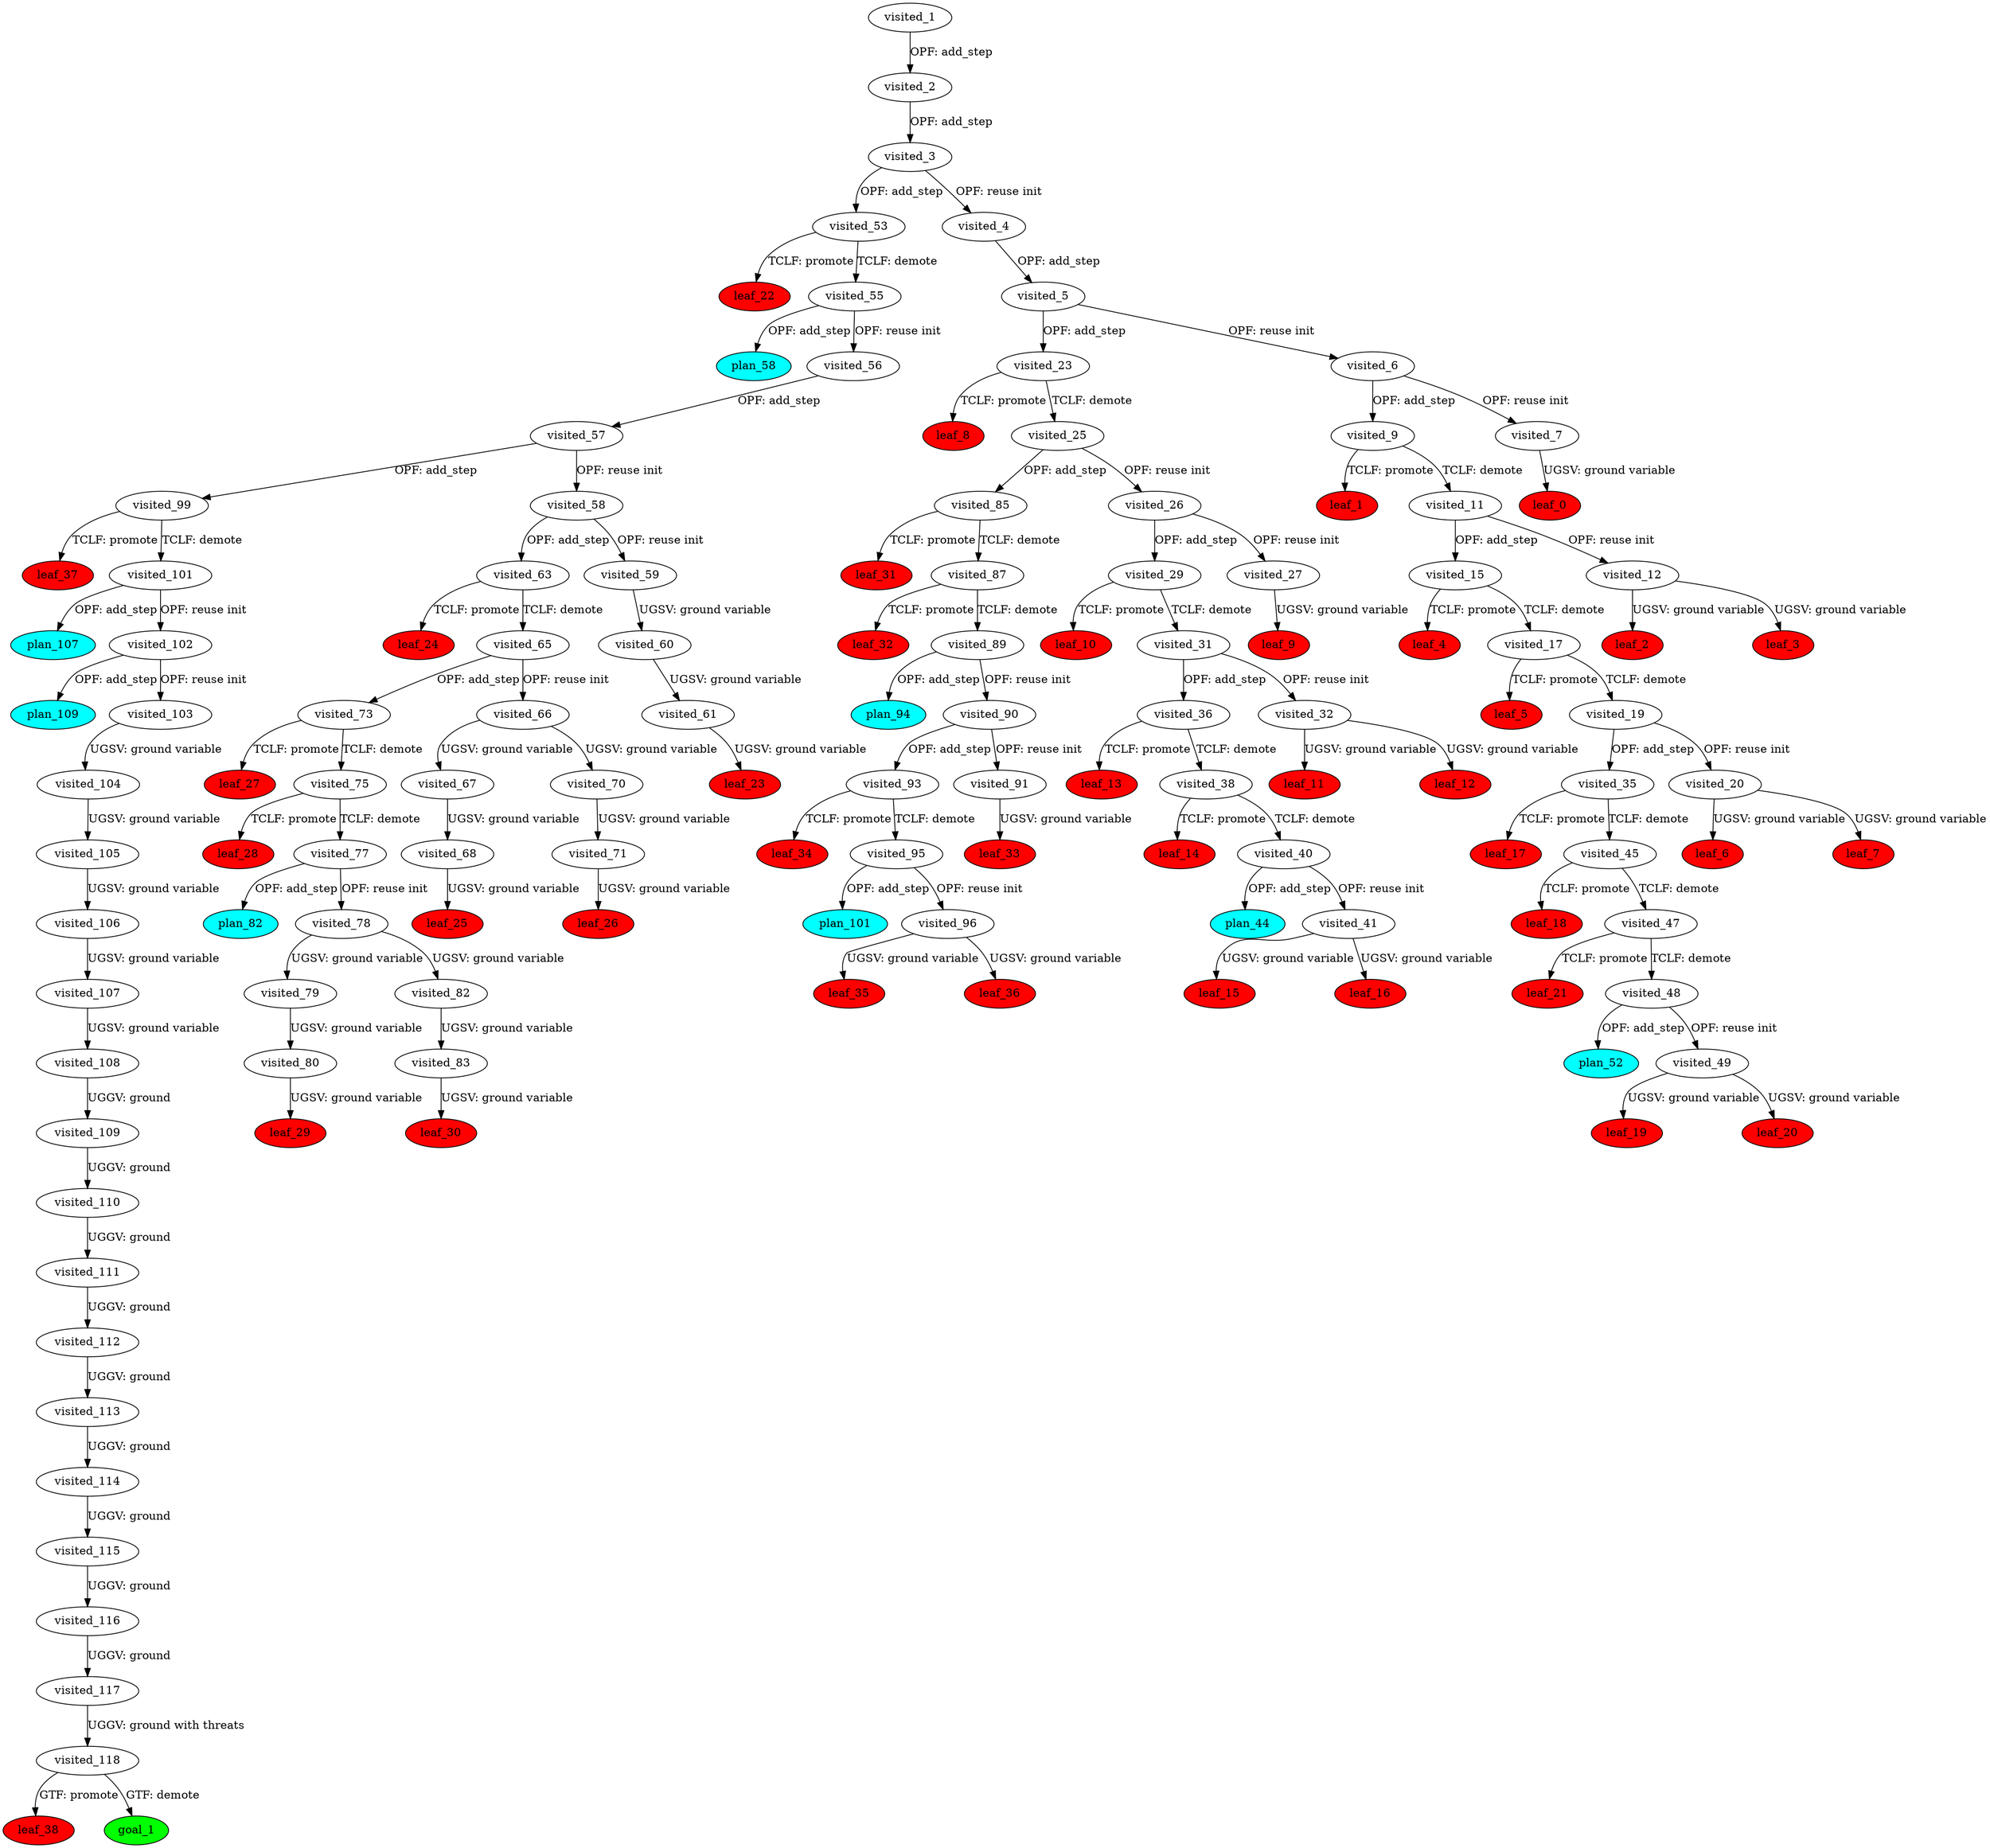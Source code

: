 digraph {
	"7dc4f12b-f2c5-a2da-4094-4f952f51aca6" [label=plan_0 fillcolor=cyan style=filled]
	"7dc4f12b-f2c5-a2da-4094-4f952f51aca6" [label=visited_1 fillcolor=white style=filled]
	"a13ecf15-72cf-bb0e-5db2-f6cee5190530" [label=plan_1 fillcolor=cyan style=filled]
	"7dc4f12b-f2c5-a2da-4094-4f952f51aca6" -> "a13ecf15-72cf-bb0e-5db2-f6cee5190530" [label="OPF: add_step"]
	"a13ecf15-72cf-bb0e-5db2-f6cee5190530" [label=visited_2 fillcolor=white style=filled]
	"8373edf3-dec9-1438-884f-f1a7af481fc0" [label=plan_2 fillcolor=cyan style=filled]
	"a13ecf15-72cf-bb0e-5db2-f6cee5190530" -> "8373edf3-dec9-1438-884f-f1a7af481fc0" [label="OPF: add_step"]
	"8373edf3-dec9-1438-884f-f1a7af481fc0" [label=visited_3 fillcolor=white style=filled]
	"1e7d8f7b-8d59-c34d-44bd-604fb5502e2b" [label=plan_3 fillcolor=cyan style=filled]
	"8373edf3-dec9-1438-884f-f1a7af481fc0" -> "1e7d8f7b-8d59-c34d-44bd-604fb5502e2b" [label="OPF: add_step"]
	"f2491816-154f-9eb4-5316-7cb55e7e00e5" [label=plan_4 fillcolor=cyan style=filled]
	"8373edf3-dec9-1438-884f-f1a7af481fc0" -> "f2491816-154f-9eb4-5316-7cb55e7e00e5" [label="OPF: reuse init"]
	"f2491816-154f-9eb4-5316-7cb55e7e00e5" [label=visited_4 fillcolor=white style=filled]
	"4398018f-8c9d-4a84-e24c-ee91b4992393" [label=plan_5 fillcolor=cyan style=filled]
	"f2491816-154f-9eb4-5316-7cb55e7e00e5" -> "4398018f-8c9d-4a84-e24c-ee91b4992393" [label="OPF: add_step"]
	"4398018f-8c9d-4a84-e24c-ee91b4992393" [label=visited_5 fillcolor=white style=filled]
	"34c6d620-8d06-53e2-9ab6-2311a261d918" [label=plan_6 fillcolor=cyan style=filled]
	"4398018f-8c9d-4a84-e24c-ee91b4992393" -> "34c6d620-8d06-53e2-9ab6-2311a261d918" [label="OPF: add_step"]
	"4f66a914-0563-5b30-4834-0d51a5c6c5ae" [label=plan_7 fillcolor=cyan style=filled]
	"4398018f-8c9d-4a84-e24c-ee91b4992393" -> "4f66a914-0563-5b30-4834-0d51a5c6c5ae" [label="OPF: reuse init"]
	"4f66a914-0563-5b30-4834-0d51a5c6c5ae" [label=visited_6 fillcolor=white style=filled]
	"d147a0bf-2d7f-fe23-e29f-f19c29b50942" [label=plan_8 fillcolor=cyan style=filled]
	"4f66a914-0563-5b30-4834-0d51a5c6c5ae" -> "d147a0bf-2d7f-fe23-e29f-f19c29b50942" [label="OPF: add_step"]
	"44852295-1566-8483-c526-6dc83f936724" [label=plan_9 fillcolor=cyan style=filled]
	"4f66a914-0563-5b30-4834-0d51a5c6c5ae" -> "44852295-1566-8483-c526-6dc83f936724" [label="OPF: reuse init"]
	"44852295-1566-8483-c526-6dc83f936724" [label=visited_7 fillcolor=white style=filled]
	"0267c983-f763-6b4d-cada-c12203748864" [label=plan_10 fillcolor=cyan style=filled]
	"44852295-1566-8483-c526-6dc83f936724" -> "0267c983-f763-6b4d-cada-c12203748864" [label="UGSV: ground variable"]
	"0267c983-f763-6b4d-cada-c12203748864" [label=visited_8 fillcolor=white style=filled]
	"0267c983-f763-6b4d-cada-c12203748864" [label=leaf_0 fillcolor=red style=filled]
	"d147a0bf-2d7f-fe23-e29f-f19c29b50942" [label=visited_9 fillcolor=white style=filled]
	"23a49571-33cb-59ef-15c0-4765b51bd20f" [label=plan_11 fillcolor=cyan style=filled]
	"d147a0bf-2d7f-fe23-e29f-f19c29b50942" -> "23a49571-33cb-59ef-15c0-4765b51bd20f" [label="TCLF: promote"]
	"e473b0b0-9017-04a8-c279-d9137afd2923" [label=plan_12 fillcolor=cyan style=filled]
	"d147a0bf-2d7f-fe23-e29f-f19c29b50942" -> "e473b0b0-9017-04a8-c279-d9137afd2923" [label="TCLF: demote"]
	"23a49571-33cb-59ef-15c0-4765b51bd20f" [label=visited_10 fillcolor=white style=filled]
	"23a49571-33cb-59ef-15c0-4765b51bd20f" [label=leaf_1 fillcolor=red style=filled]
	"e473b0b0-9017-04a8-c279-d9137afd2923" [label=visited_11 fillcolor=white style=filled]
	"4eb0c866-29c3-d598-d0c2-4f2171bf5c97" [label=plan_13 fillcolor=cyan style=filled]
	"e473b0b0-9017-04a8-c279-d9137afd2923" -> "4eb0c866-29c3-d598-d0c2-4f2171bf5c97" [label="OPF: add_step"]
	"afcfea4d-627e-91e1-af35-fbc0e1057ec8" [label=plan_14 fillcolor=cyan style=filled]
	"e473b0b0-9017-04a8-c279-d9137afd2923" -> "afcfea4d-627e-91e1-af35-fbc0e1057ec8" [label="OPF: reuse init"]
	"afcfea4d-627e-91e1-af35-fbc0e1057ec8" [label=visited_12 fillcolor=white style=filled]
	"e6d037c6-d2a2-0765-b700-7ce3e25c7f9c" [label=plan_15 fillcolor=cyan style=filled]
	"afcfea4d-627e-91e1-af35-fbc0e1057ec8" -> "e6d037c6-d2a2-0765-b700-7ce3e25c7f9c" [label="UGSV: ground variable"]
	"fda2f9a0-2b68-38e3-7de7-f41a1cc6d08a" [label=plan_16 fillcolor=cyan style=filled]
	"afcfea4d-627e-91e1-af35-fbc0e1057ec8" -> "fda2f9a0-2b68-38e3-7de7-f41a1cc6d08a" [label="UGSV: ground variable"]
	"e6d037c6-d2a2-0765-b700-7ce3e25c7f9c" [label=visited_13 fillcolor=white style=filled]
	"e6d037c6-d2a2-0765-b700-7ce3e25c7f9c" [label=leaf_2 fillcolor=red style=filled]
	"fda2f9a0-2b68-38e3-7de7-f41a1cc6d08a" [label=visited_14 fillcolor=white style=filled]
	"fda2f9a0-2b68-38e3-7de7-f41a1cc6d08a" [label=leaf_3 fillcolor=red style=filled]
	"4eb0c866-29c3-d598-d0c2-4f2171bf5c97" [label=visited_15 fillcolor=white style=filled]
	"26aeaf29-9ac0-ee26-0b18-c73ce545281b" [label=plan_17 fillcolor=cyan style=filled]
	"4eb0c866-29c3-d598-d0c2-4f2171bf5c97" -> "26aeaf29-9ac0-ee26-0b18-c73ce545281b" [label="TCLF: promote"]
	"55b85720-87cd-9444-6dba-97542d95d98d" [label=plan_18 fillcolor=cyan style=filled]
	"4eb0c866-29c3-d598-d0c2-4f2171bf5c97" -> "55b85720-87cd-9444-6dba-97542d95d98d" [label="TCLF: demote"]
	"26aeaf29-9ac0-ee26-0b18-c73ce545281b" [label=visited_16 fillcolor=white style=filled]
	"26aeaf29-9ac0-ee26-0b18-c73ce545281b" [label=leaf_4 fillcolor=red style=filled]
	"55b85720-87cd-9444-6dba-97542d95d98d" [label=visited_17 fillcolor=white style=filled]
	"6cdcd3be-adef-5777-2e6d-f7e899802368" [label=plan_19 fillcolor=cyan style=filled]
	"55b85720-87cd-9444-6dba-97542d95d98d" -> "6cdcd3be-adef-5777-2e6d-f7e899802368" [label="TCLF: promote"]
	"afe9c3dc-aad2-6db6-e4a3-5a102674d1ff" [label=plan_20 fillcolor=cyan style=filled]
	"55b85720-87cd-9444-6dba-97542d95d98d" -> "afe9c3dc-aad2-6db6-e4a3-5a102674d1ff" [label="TCLF: demote"]
	"6cdcd3be-adef-5777-2e6d-f7e899802368" [label=visited_18 fillcolor=white style=filled]
	"6cdcd3be-adef-5777-2e6d-f7e899802368" [label=leaf_5 fillcolor=red style=filled]
	"afe9c3dc-aad2-6db6-e4a3-5a102674d1ff" [label=visited_19 fillcolor=white style=filled]
	"49793220-d14b-c771-9ff0-287a4d334878" [label=plan_21 fillcolor=cyan style=filled]
	"afe9c3dc-aad2-6db6-e4a3-5a102674d1ff" -> "49793220-d14b-c771-9ff0-287a4d334878" [label="OPF: add_step"]
	"ba098484-f5a7-620d-6d6d-91e193ed82c5" [label=plan_22 fillcolor=cyan style=filled]
	"afe9c3dc-aad2-6db6-e4a3-5a102674d1ff" -> "ba098484-f5a7-620d-6d6d-91e193ed82c5" [label="OPF: reuse init"]
	"ba098484-f5a7-620d-6d6d-91e193ed82c5" [label=visited_20 fillcolor=white style=filled]
	"52b3a0d1-1727-8924-2508-f357474a3674" [label=plan_23 fillcolor=cyan style=filled]
	"ba098484-f5a7-620d-6d6d-91e193ed82c5" -> "52b3a0d1-1727-8924-2508-f357474a3674" [label="UGSV: ground variable"]
	"c47d336f-2e8f-2f7f-20a6-2edffea95b73" [label=plan_24 fillcolor=cyan style=filled]
	"ba098484-f5a7-620d-6d6d-91e193ed82c5" -> "c47d336f-2e8f-2f7f-20a6-2edffea95b73" [label="UGSV: ground variable"]
	"52b3a0d1-1727-8924-2508-f357474a3674" [label=visited_21 fillcolor=white style=filled]
	"52b3a0d1-1727-8924-2508-f357474a3674" [label=leaf_6 fillcolor=red style=filled]
	"c47d336f-2e8f-2f7f-20a6-2edffea95b73" [label=visited_22 fillcolor=white style=filled]
	"c47d336f-2e8f-2f7f-20a6-2edffea95b73" [label=leaf_7 fillcolor=red style=filled]
	"34c6d620-8d06-53e2-9ab6-2311a261d918" [label=visited_23 fillcolor=white style=filled]
	"62186d10-3ef3-d5be-ebee-4c80a7698b2d" [label=plan_25 fillcolor=cyan style=filled]
	"34c6d620-8d06-53e2-9ab6-2311a261d918" -> "62186d10-3ef3-d5be-ebee-4c80a7698b2d" [label="TCLF: promote"]
	"89eb56c1-7f42-1889-8ca1-7f756b2d470a" [label=plan_26 fillcolor=cyan style=filled]
	"34c6d620-8d06-53e2-9ab6-2311a261d918" -> "89eb56c1-7f42-1889-8ca1-7f756b2d470a" [label="TCLF: demote"]
	"62186d10-3ef3-d5be-ebee-4c80a7698b2d" [label=visited_24 fillcolor=white style=filled]
	"62186d10-3ef3-d5be-ebee-4c80a7698b2d" [label=leaf_8 fillcolor=red style=filled]
	"89eb56c1-7f42-1889-8ca1-7f756b2d470a" [label=visited_25 fillcolor=white style=filled]
	"894539ec-8850-3e9d-7e1b-203488a5316f" [label=plan_27 fillcolor=cyan style=filled]
	"89eb56c1-7f42-1889-8ca1-7f756b2d470a" -> "894539ec-8850-3e9d-7e1b-203488a5316f" [label="OPF: add_step"]
	"23ac64e5-d1aa-ab53-c755-66c2dde4cd87" [label=plan_28 fillcolor=cyan style=filled]
	"89eb56c1-7f42-1889-8ca1-7f756b2d470a" -> "23ac64e5-d1aa-ab53-c755-66c2dde4cd87" [label="OPF: reuse init"]
	"23ac64e5-d1aa-ab53-c755-66c2dde4cd87" [label=visited_26 fillcolor=white style=filled]
	"d5d318cf-24e6-5ffd-75dc-037d4b71481f" [label=plan_29 fillcolor=cyan style=filled]
	"23ac64e5-d1aa-ab53-c755-66c2dde4cd87" -> "d5d318cf-24e6-5ffd-75dc-037d4b71481f" [label="OPF: add_step"]
	"0331bd0d-13ba-8d24-3ebb-527c1438e799" [label=plan_30 fillcolor=cyan style=filled]
	"23ac64e5-d1aa-ab53-c755-66c2dde4cd87" -> "0331bd0d-13ba-8d24-3ebb-527c1438e799" [label="OPF: reuse init"]
	"0331bd0d-13ba-8d24-3ebb-527c1438e799" [label=visited_27 fillcolor=white style=filled]
	"78428071-2eb3-5f6a-c3f2-6a392653de2b" [label=plan_31 fillcolor=cyan style=filled]
	"0331bd0d-13ba-8d24-3ebb-527c1438e799" -> "78428071-2eb3-5f6a-c3f2-6a392653de2b" [label="UGSV: ground variable"]
	"78428071-2eb3-5f6a-c3f2-6a392653de2b" [label=visited_28 fillcolor=white style=filled]
	"78428071-2eb3-5f6a-c3f2-6a392653de2b" [label=leaf_9 fillcolor=red style=filled]
	"d5d318cf-24e6-5ffd-75dc-037d4b71481f" [label=visited_29 fillcolor=white style=filled]
	"71a84189-565b-b785-b8f9-85fc69598983" [label=plan_32 fillcolor=cyan style=filled]
	"d5d318cf-24e6-5ffd-75dc-037d4b71481f" -> "71a84189-565b-b785-b8f9-85fc69598983" [label="TCLF: promote"]
	"0361b157-b1fb-b587-a514-b3fcc809a0b4" [label=plan_33 fillcolor=cyan style=filled]
	"d5d318cf-24e6-5ffd-75dc-037d4b71481f" -> "0361b157-b1fb-b587-a514-b3fcc809a0b4" [label="TCLF: demote"]
	"71a84189-565b-b785-b8f9-85fc69598983" [label=visited_30 fillcolor=white style=filled]
	"71a84189-565b-b785-b8f9-85fc69598983" [label=leaf_10 fillcolor=red style=filled]
	"0361b157-b1fb-b587-a514-b3fcc809a0b4" [label=visited_31 fillcolor=white style=filled]
	"0f5c365a-27e8-3b87-1c7b-f8eb4969b2a1" [label=plan_34 fillcolor=cyan style=filled]
	"0361b157-b1fb-b587-a514-b3fcc809a0b4" -> "0f5c365a-27e8-3b87-1c7b-f8eb4969b2a1" [label="OPF: add_step"]
	"646d2e33-380a-402d-0e55-ced39e79a6fe" [label=plan_35 fillcolor=cyan style=filled]
	"0361b157-b1fb-b587-a514-b3fcc809a0b4" -> "646d2e33-380a-402d-0e55-ced39e79a6fe" [label="OPF: reuse init"]
	"646d2e33-380a-402d-0e55-ced39e79a6fe" [label=visited_32 fillcolor=white style=filled]
	"f9da4f55-bef9-9394-d28f-af652f068e12" [label=plan_36 fillcolor=cyan style=filled]
	"646d2e33-380a-402d-0e55-ced39e79a6fe" -> "f9da4f55-bef9-9394-d28f-af652f068e12" [label="UGSV: ground variable"]
	"13c3fc1b-d77a-80b8-9ae6-befe8f2de908" [label=plan_37 fillcolor=cyan style=filled]
	"646d2e33-380a-402d-0e55-ced39e79a6fe" -> "13c3fc1b-d77a-80b8-9ae6-befe8f2de908" [label="UGSV: ground variable"]
	"f9da4f55-bef9-9394-d28f-af652f068e12" [label=visited_33 fillcolor=white style=filled]
	"f9da4f55-bef9-9394-d28f-af652f068e12" [label=leaf_11 fillcolor=red style=filled]
	"13c3fc1b-d77a-80b8-9ae6-befe8f2de908" [label=visited_34 fillcolor=white style=filled]
	"13c3fc1b-d77a-80b8-9ae6-befe8f2de908" [label=leaf_12 fillcolor=red style=filled]
	"49793220-d14b-c771-9ff0-287a4d334878" [label=visited_35 fillcolor=white style=filled]
	"1ab9f662-1bc0-2912-4519-72c431d9dd32" [label=plan_38 fillcolor=cyan style=filled]
	"49793220-d14b-c771-9ff0-287a4d334878" -> "1ab9f662-1bc0-2912-4519-72c431d9dd32" [label="TCLF: promote"]
	"c75f41dc-9a6a-abb1-5cda-038513eb4358" [label=plan_39 fillcolor=cyan style=filled]
	"49793220-d14b-c771-9ff0-287a4d334878" -> "c75f41dc-9a6a-abb1-5cda-038513eb4358" [label="TCLF: demote"]
	"0f5c365a-27e8-3b87-1c7b-f8eb4969b2a1" [label=visited_36 fillcolor=white style=filled]
	"3d51d528-072e-35dd-55e1-7880d8bb62b7" [label=plan_40 fillcolor=cyan style=filled]
	"0f5c365a-27e8-3b87-1c7b-f8eb4969b2a1" -> "3d51d528-072e-35dd-55e1-7880d8bb62b7" [label="TCLF: promote"]
	"1b4142aa-8aa4-31e9-29aa-aa7e483eb6a1" [label=plan_41 fillcolor=cyan style=filled]
	"0f5c365a-27e8-3b87-1c7b-f8eb4969b2a1" -> "1b4142aa-8aa4-31e9-29aa-aa7e483eb6a1" [label="TCLF: demote"]
	"3d51d528-072e-35dd-55e1-7880d8bb62b7" [label=visited_37 fillcolor=white style=filled]
	"3d51d528-072e-35dd-55e1-7880d8bb62b7" [label=leaf_13 fillcolor=red style=filled]
	"1b4142aa-8aa4-31e9-29aa-aa7e483eb6a1" [label=visited_38 fillcolor=white style=filled]
	"02cf63a8-98dc-4031-363f-bae910b8c1c5" [label=plan_42 fillcolor=cyan style=filled]
	"1b4142aa-8aa4-31e9-29aa-aa7e483eb6a1" -> "02cf63a8-98dc-4031-363f-bae910b8c1c5" [label="TCLF: promote"]
	"300ffa68-4f22-7efa-e8e1-3f98c1ab6398" [label=plan_43 fillcolor=cyan style=filled]
	"1b4142aa-8aa4-31e9-29aa-aa7e483eb6a1" -> "300ffa68-4f22-7efa-e8e1-3f98c1ab6398" [label="TCLF: demote"]
	"02cf63a8-98dc-4031-363f-bae910b8c1c5" [label=visited_39 fillcolor=white style=filled]
	"02cf63a8-98dc-4031-363f-bae910b8c1c5" [label=leaf_14 fillcolor=red style=filled]
	"300ffa68-4f22-7efa-e8e1-3f98c1ab6398" [label=visited_40 fillcolor=white style=filled]
	"ede02d33-a36d-7567-33a4-4f408d3ba57f" [label=plan_44 fillcolor=cyan style=filled]
	"300ffa68-4f22-7efa-e8e1-3f98c1ab6398" -> "ede02d33-a36d-7567-33a4-4f408d3ba57f" [label="OPF: add_step"]
	"808eadf2-19db-533e-80ea-83afbdcfc159" [label=plan_45 fillcolor=cyan style=filled]
	"300ffa68-4f22-7efa-e8e1-3f98c1ab6398" -> "808eadf2-19db-533e-80ea-83afbdcfc159" [label="OPF: reuse init"]
	"808eadf2-19db-533e-80ea-83afbdcfc159" [label=visited_41 fillcolor=white style=filled]
	"06103d84-2672-a20c-c66a-5821ceb7f2d6" [label=plan_46 fillcolor=cyan style=filled]
	"808eadf2-19db-533e-80ea-83afbdcfc159" -> "06103d84-2672-a20c-c66a-5821ceb7f2d6" [label="UGSV: ground variable"]
	"7a199807-61d2-1319-cbcb-329396512240" [label=plan_47 fillcolor=cyan style=filled]
	"808eadf2-19db-533e-80ea-83afbdcfc159" -> "7a199807-61d2-1319-cbcb-329396512240" [label="UGSV: ground variable"]
	"06103d84-2672-a20c-c66a-5821ceb7f2d6" [label=visited_42 fillcolor=white style=filled]
	"06103d84-2672-a20c-c66a-5821ceb7f2d6" [label=leaf_15 fillcolor=red style=filled]
	"7a199807-61d2-1319-cbcb-329396512240" [label=visited_43 fillcolor=white style=filled]
	"7a199807-61d2-1319-cbcb-329396512240" [label=leaf_16 fillcolor=red style=filled]
	"1ab9f662-1bc0-2912-4519-72c431d9dd32" [label=visited_44 fillcolor=white style=filled]
	"1ab9f662-1bc0-2912-4519-72c431d9dd32" [label=leaf_17 fillcolor=red style=filled]
	"c75f41dc-9a6a-abb1-5cda-038513eb4358" [label=visited_45 fillcolor=white style=filled]
	"ae742530-ceb6-bfdc-3734-a78de2682c9f" [label=plan_48 fillcolor=cyan style=filled]
	"c75f41dc-9a6a-abb1-5cda-038513eb4358" -> "ae742530-ceb6-bfdc-3734-a78de2682c9f" [label="TCLF: promote"]
	"b7f330ad-c4d1-c310-240f-92a4a77af8cb" [label=plan_49 fillcolor=cyan style=filled]
	"c75f41dc-9a6a-abb1-5cda-038513eb4358" -> "b7f330ad-c4d1-c310-240f-92a4a77af8cb" [label="TCLF: demote"]
	"ae742530-ceb6-bfdc-3734-a78de2682c9f" [label=visited_46 fillcolor=white style=filled]
	"ae742530-ceb6-bfdc-3734-a78de2682c9f" [label=leaf_18 fillcolor=red style=filled]
	"b7f330ad-c4d1-c310-240f-92a4a77af8cb" [label=visited_47 fillcolor=white style=filled]
	"806a29ad-f6b2-e778-fe50-8d4d293a60be" [label=plan_50 fillcolor=cyan style=filled]
	"b7f330ad-c4d1-c310-240f-92a4a77af8cb" -> "806a29ad-f6b2-e778-fe50-8d4d293a60be" [label="TCLF: promote"]
	"9bd65068-ba8d-6f8c-fe05-fcef842c49fa" [label=plan_51 fillcolor=cyan style=filled]
	"b7f330ad-c4d1-c310-240f-92a4a77af8cb" -> "9bd65068-ba8d-6f8c-fe05-fcef842c49fa" [label="TCLF: demote"]
	"9bd65068-ba8d-6f8c-fe05-fcef842c49fa" [label=visited_48 fillcolor=white style=filled]
	"c4c557d8-ee23-5eb0-85f6-2467a6c1d136" [label=plan_52 fillcolor=cyan style=filled]
	"9bd65068-ba8d-6f8c-fe05-fcef842c49fa" -> "c4c557d8-ee23-5eb0-85f6-2467a6c1d136" [label="OPF: add_step"]
	"cc214b4e-f80c-eb1a-de16-afca8c111ba4" [label=plan_53 fillcolor=cyan style=filled]
	"9bd65068-ba8d-6f8c-fe05-fcef842c49fa" -> "cc214b4e-f80c-eb1a-de16-afca8c111ba4" [label="OPF: reuse init"]
	"cc214b4e-f80c-eb1a-de16-afca8c111ba4" [label=visited_49 fillcolor=white style=filled]
	"7fb8b6c6-1650-9f14-e527-8ea2c80cd031" [label=plan_54 fillcolor=cyan style=filled]
	"cc214b4e-f80c-eb1a-de16-afca8c111ba4" -> "7fb8b6c6-1650-9f14-e527-8ea2c80cd031" [label="UGSV: ground variable"]
	"2b729d66-504f-de7c-746e-49a81817dac5" [label=plan_55 fillcolor=cyan style=filled]
	"cc214b4e-f80c-eb1a-de16-afca8c111ba4" -> "2b729d66-504f-de7c-746e-49a81817dac5" [label="UGSV: ground variable"]
	"7fb8b6c6-1650-9f14-e527-8ea2c80cd031" [label=visited_50 fillcolor=white style=filled]
	"7fb8b6c6-1650-9f14-e527-8ea2c80cd031" [label=leaf_19 fillcolor=red style=filled]
	"2b729d66-504f-de7c-746e-49a81817dac5" [label=visited_51 fillcolor=white style=filled]
	"2b729d66-504f-de7c-746e-49a81817dac5" [label=leaf_20 fillcolor=red style=filled]
	"806a29ad-f6b2-e778-fe50-8d4d293a60be" [label=visited_52 fillcolor=white style=filled]
	"806a29ad-f6b2-e778-fe50-8d4d293a60be" [label=leaf_21 fillcolor=red style=filled]
	"1e7d8f7b-8d59-c34d-44bd-604fb5502e2b" [label=visited_53 fillcolor=white style=filled]
	"c35d8f64-418a-f089-fa7d-e9617927a136" [label=plan_56 fillcolor=cyan style=filled]
	"1e7d8f7b-8d59-c34d-44bd-604fb5502e2b" -> "c35d8f64-418a-f089-fa7d-e9617927a136" [label="TCLF: promote"]
	"ec95ccf1-a679-8ab0-7129-e2f6e06ca678" [label=plan_57 fillcolor=cyan style=filled]
	"1e7d8f7b-8d59-c34d-44bd-604fb5502e2b" -> "ec95ccf1-a679-8ab0-7129-e2f6e06ca678" [label="TCLF: demote"]
	"c35d8f64-418a-f089-fa7d-e9617927a136" [label=visited_54 fillcolor=white style=filled]
	"c35d8f64-418a-f089-fa7d-e9617927a136" [label=leaf_22 fillcolor=red style=filled]
	"ec95ccf1-a679-8ab0-7129-e2f6e06ca678" [label=visited_55 fillcolor=white style=filled]
	"f8c01007-1fbc-4004-f098-aa1f23f459be" [label=plan_58 fillcolor=cyan style=filled]
	"ec95ccf1-a679-8ab0-7129-e2f6e06ca678" -> "f8c01007-1fbc-4004-f098-aa1f23f459be" [label="OPF: add_step"]
	"0e9b65bb-a4d4-7431-fa38-f5a09ee08a70" [label=plan_59 fillcolor=cyan style=filled]
	"ec95ccf1-a679-8ab0-7129-e2f6e06ca678" -> "0e9b65bb-a4d4-7431-fa38-f5a09ee08a70" [label="OPF: reuse init"]
	"0e9b65bb-a4d4-7431-fa38-f5a09ee08a70" [label=visited_56 fillcolor=white style=filled]
	"b32281f3-3eac-5015-ca64-25fcbdb4f711" [label=plan_60 fillcolor=cyan style=filled]
	"0e9b65bb-a4d4-7431-fa38-f5a09ee08a70" -> "b32281f3-3eac-5015-ca64-25fcbdb4f711" [label="OPF: add_step"]
	"b32281f3-3eac-5015-ca64-25fcbdb4f711" [label=visited_57 fillcolor=white style=filled]
	"366f4268-7c7d-d490-9ab7-f449ff169376" [label=plan_61 fillcolor=cyan style=filled]
	"b32281f3-3eac-5015-ca64-25fcbdb4f711" -> "366f4268-7c7d-d490-9ab7-f449ff169376" [label="OPF: add_step"]
	"2448ef43-1566-3d1a-2d15-420ba2bc6715" [label=plan_62 fillcolor=cyan style=filled]
	"b32281f3-3eac-5015-ca64-25fcbdb4f711" -> "2448ef43-1566-3d1a-2d15-420ba2bc6715" [label="OPF: reuse init"]
	"2448ef43-1566-3d1a-2d15-420ba2bc6715" [label=visited_58 fillcolor=white style=filled]
	"14eae37c-67b2-916c-461e-a8aa11baf616" [label=plan_63 fillcolor=cyan style=filled]
	"2448ef43-1566-3d1a-2d15-420ba2bc6715" -> "14eae37c-67b2-916c-461e-a8aa11baf616" [label="OPF: add_step"]
	"8f97b21d-028a-df1c-d2b1-2838639e8bbc" [label=plan_64 fillcolor=cyan style=filled]
	"2448ef43-1566-3d1a-2d15-420ba2bc6715" -> "8f97b21d-028a-df1c-d2b1-2838639e8bbc" [label="OPF: reuse init"]
	"8f97b21d-028a-df1c-d2b1-2838639e8bbc" [label=visited_59 fillcolor=white style=filled]
	"9417e0f5-aaff-96ff-b904-6b5213eb4599" [label=plan_65 fillcolor=cyan style=filled]
	"8f97b21d-028a-df1c-d2b1-2838639e8bbc" -> "9417e0f5-aaff-96ff-b904-6b5213eb4599" [label="UGSV: ground variable"]
	"9417e0f5-aaff-96ff-b904-6b5213eb4599" [label=visited_60 fillcolor=white style=filled]
	"aa000756-52e0-234e-2505-a2b69dd3c15a" [label=plan_66 fillcolor=cyan style=filled]
	"9417e0f5-aaff-96ff-b904-6b5213eb4599" -> "aa000756-52e0-234e-2505-a2b69dd3c15a" [label="UGSV: ground variable"]
	"aa000756-52e0-234e-2505-a2b69dd3c15a" [label=visited_61 fillcolor=white style=filled]
	"e58118d1-2687-9443-03a1-beac5107256e" [label=plan_67 fillcolor=cyan style=filled]
	"aa000756-52e0-234e-2505-a2b69dd3c15a" -> "e58118d1-2687-9443-03a1-beac5107256e" [label="UGSV: ground variable"]
	"e58118d1-2687-9443-03a1-beac5107256e" [label=visited_62 fillcolor=white style=filled]
	"e58118d1-2687-9443-03a1-beac5107256e" [label=leaf_23 fillcolor=red style=filled]
	"14eae37c-67b2-916c-461e-a8aa11baf616" [label=visited_63 fillcolor=white style=filled]
	"43470982-6808-f471-ac87-ae14f8505ae9" [label=plan_68 fillcolor=cyan style=filled]
	"14eae37c-67b2-916c-461e-a8aa11baf616" -> "43470982-6808-f471-ac87-ae14f8505ae9" [label="TCLF: promote"]
	"fcfd348c-00f0-f7fe-b8e7-bcf5854c0d1f" [label=plan_69 fillcolor=cyan style=filled]
	"14eae37c-67b2-916c-461e-a8aa11baf616" -> "fcfd348c-00f0-f7fe-b8e7-bcf5854c0d1f" [label="TCLF: demote"]
	"43470982-6808-f471-ac87-ae14f8505ae9" [label=visited_64 fillcolor=white style=filled]
	"43470982-6808-f471-ac87-ae14f8505ae9" [label=leaf_24 fillcolor=red style=filled]
	"fcfd348c-00f0-f7fe-b8e7-bcf5854c0d1f" [label=visited_65 fillcolor=white style=filled]
	"db75dada-d51f-6de1-f17d-aa267357d500" [label=plan_70 fillcolor=cyan style=filled]
	"fcfd348c-00f0-f7fe-b8e7-bcf5854c0d1f" -> "db75dada-d51f-6de1-f17d-aa267357d500" [label="OPF: add_step"]
	"ffc19ef6-a61f-135f-7fc7-06f0b30672dc" [label=plan_71 fillcolor=cyan style=filled]
	"fcfd348c-00f0-f7fe-b8e7-bcf5854c0d1f" -> "ffc19ef6-a61f-135f-7fc7-06f0b30672dc" [label="OPF: reuse init"]
	"ffc19ef6-a61f-135f-7fc7-06f0b30672dc" [label=visited_66 fillcolor=white style=filled]
	"5a0ae917-690f-1c3c-69ff-6cc074bc405c" [label=plan_72 fillcolor=cyan style=filled]
	"ffc19ef6-a61f-135f-7fc7-06f0b30672dc" -> "5a0ae917-690f-1c3c-69ff-6cc074bc405c" [label="UGSV: ground variable"]
	"6d0473e7-8adf-1e46-d403-fd025a2a83bd" [label=plan_73 fillcolor=cyan style=filled]
	"ffc19ef6-a61f-135f-7fc7-06f0b30672dc" -> "6d0473e7-8adf-1e46-d403-fd025a2a83bd" [label="UGSV: ground variable"]
	"5a0ae917-690f-1c3c-69ff-6cc074bc405c" [label=visited_67 fillcolor=white style=filled]
	"55f8bbb8-c3dc-5b92-f95c-a96d85ee751c" [label=plan_74 fillcolor=cyan style=filled]
	"5a0ae917-690f-1c3c-69ff-6cc074bc405c" -> "55f8bbb8-c3dc-5b92-f95c-a96d85ee751c" [label="UGSV: ground variable"]
	"55f8bbb8-c3dc-5b92-f95c-a96d85ee751c" [label=visited_68 fillcolor=white style=filled]
	"6f959489-8af2-820e-29a3-e5f6984ad463" [label=plan_75 fillcolor=cyan style=filled]
	"55f8bbb8-c3dc-5b92-f95c-a96d85ee751c" -> "6f959489-8af2-820e-29a3-e5f6984ad463" [label="UGSV: ground variable"]
	"6f959489-8af2-820e-29a3-e5f6984ad463" [label=visited_69 fillcolor=white style=filled]
	"6f959489-8af2-820e-29a3-e5f6984ad463" [label=leaf_25 fillcolor=red style=filled]
	"6d0473e7-8adf-1e46-d403-fd025a2a83bd" [label=visited_70 fillcolor=white style=filled]
	"f01a5097-9ed0-fe5f-b3bc-57914882f6eb" [label=plan_76 fillcolor=cyan style=filled]
	"6d0473e7-8adf-1e46-d403-fd025a2a83bd" -> "f01a5097-9ed0-fe5f-b3bc-57914882f6eb" [label="UGSV: ground variable"]
	"f01a5097-9ed0-fe5f-b3bc-57914882f6eb" [label=visited_71 fillcolor=white style=filled]
	"043486c3-a64d-cc1d-16f2-83191a936d0c" [label=plan_77 fillcolor=cyan style=filled]
	"f01a5097-9ed0-fe5f-b3bc-57914882f6eb" -> "043486c3-a64d-cc1d-16f2-83191a936d0c" [label="UGSV: ground variable"]
	"043486c3-a64d-cc1d-16f2-83191a936d0c" [label=visited_72 fillcolor=white style=filled]
	"043486c3-a64d-cc1d-16f2-83191a936d0c" [label=leaf_26 fillcolor=red style=filled]
	"db75dada-d51f-6de1-f17d-aa267357d500" [label=visited_73 fillcolor=white style=filled]
	"a22eb45b-1986-133d-8b73-aba7ed5edfa2" [label=plan_78 fillcolor=cyan style=filled]
	"db75dada-d51f-6de1-f17d-aa267357d500" -> "a22eb45b-1986-133d-8b73-aba7ed5edfa2" [label="TCLF: promote"]
	"ce4d89f3-94cb-b94e-80dc-4cf971b0c1fa" [label=plan_79 fillcolor=cyan style=filled]
	"db75dada-d51f-6de1-f17d-aa267357d500" -> "ce4d89f3-94cb-b94e-80dc-4cf971b0c1fa" [label="TCLF: demote"]
	"a22eb45b-1986-133d-8b73-aba7ed5edfa2" [label=visited_74 fillcolor=white style=filled]
	"a22eb45b-1986-133d-8b73-aba7ed5edfa2" [label=leaf_27 fillcolor=red style=filled]
	"ce4d89f3-94cb-b94e-80dc-4cf971b0c1fa" [label=visited_75 fillcolor=white style=filled]
	"da095b0c-4a37-2da3-aaef-0d3e085acd62" [label=plan_80 fillcolor=cyan style=filled]
	"ce4d89f3-94cb-b94e-80dc-4cf971b0c1fa" -> "da095b0c-4a37-2da3-aaef-0d3e085acd62" [label="TCLF: promote"]
	"c6e19fd7-390e-9f57-363d-2fb56baf1e8f" [label=plan_81 fillcolor=cyan style=filled]
	"ce4d89f3-94cb-b94e-80dc-4cf971b0c1fa" -> "c6e19fd7-390e-9f57-363d-2fb56baf1e8f" [label="TCLF: demote"]
	"da095b0c-4a37-2da3-aaef-0d3e085acd62" [label=visited_76 fillcolor=white style=filled]
	"da095b0c-4a37-2da3-aaef-0d3e085acd62" [label=leaf_28 fillcolor=red style=filled]
	"c6e19fd7-390e-9f57-363d-2fb56baf1e8f" [label=visited_77 fillcolor=white style=filled]
	"1d4ff1c8-618e-72a7-8d34-dd8374629fb5" [label=plan_82 fillcolor=cyan style=filled]
	"c6e19fd7-390e-9f57-363d-2fb56baf1e8f" -> "1d4ff1c8-618e-72a7-8d34-dd8374629fb5" [label="OPF: add_step"]
	"06b81c8a-03f9-c74d-085d-5d016a2062aa" [label=plan_83 fillcolor=cyan style=filled]
	"c6e19fd7-390e-9f57-363d-2fb56baf1e8f" -> "06b81c8a-03f9-c74d-085d-5d016a2062aa" [label="OPF: reuse init"]
	"06b81c8a-03f9-c74d-085d-5d016a2062aa" [label=visited_78 fillcolor=white style=filled]
	"d73cad84-5fd9-0dfe-ca5e-df3827439b53" [label=plan_84 fillcolor=cyan style=filled]
	"06b81c8a-03f9-c74d-085d-5d016a2062aa" -> "d73cad84-5fd9-0dfe-ca5e-df3827439b53" [label="UGSV: ground variable"]
	"bdc242a8-d1ed-c618-84da-c679d113b5ff" [label=plan_85 fillcolor=cyan style=filled]
	"06b81c8a-03f9-c74d-085d-5d016a2062aa" -> "bdc242a8-d1ed-c618-84da-c679d113b5ff" [label="UGSV: ground variable"]
	"d73cad84-5fd9-0dfe-ca5e-df3827439b53" [label=visited_79 fillcolor=white style=filled]
	"2ba009ec-55c8-7441-5145-c6f899960a38" [label=plan_86 fillcolor=cyan style=filled]
	"d73cad84-5fd9-0dfe-ca5e-df3827439b53" -> "2ba009ec-55c8-7441-5145-c6f899960a38" [label="UGSV: ground variable"]
	"2ba009ec-55c8-7441-5145-c6f899960a38" [label=visited_80 fillcolor=white style=filled]
	"64b078a7-a4f9-a67f-9dc3-bbee31523136" [label=plan_87 fillcolor=cyan style=filled]
	"2ba009ec-55c8-7441-5145-c6f899960a38" -> "64b078a7-a4f9-a67f-9dc3-bbee31523136" [label="UGSV: ground variable"]
	"64b078a7-a4f9-a67f-9dc3-bbee31523136" [label=visited_81 fillcolor=white style=filled]
	"64b078a7-a4f9-a67f-9dc3-bbee31523136" [label=leaf_29 fillcolor=red style=filled]
	"bdc242a8-d1ed-c618-84da-c679d113b5ff" [label=visited_82 fillcolor=white style=filled]
	"ba65983d-fa33-fa98-63f2-0557a2e2d1ca" [label=plan_88 fillcolor=cyan style=filled]
	"bdc242a8-d1ed-c618-84da-c679d113b5ff" -> "ba65983d-fa33-fa98-63f2-0557a2e2d1ca" [label="UGSV: ground variable"]
	"ba65983d-fa33-fa98-63f2-0557a2e2d1ca" [label=visited_83 fillcolor=white style=filled]
	"20572e73-cd19-9b5e-b5c4-3078197df05f" [label=plan_89 fillcolor=cyan style=filled]
	"ba65983d-fa33-fa98-63f2-0557a2e2d1ca" -> "20572e73-cd19-9b5e-b5c4-3078197df05f" [label="UGSV: ground variable"]
	"20572e73-cd19-9b5e-b5c4-3078197df05f" [label=visited_84 fillcolor=white style=filled]
	"20572e73-cd19-9b5e-b5c4-3078197df05f" [label=leaf_30 fillcolor=red style=filled]
	"894539ec-8850-3e9d-7e1b-203488a5316f" [label=visited_85 fillcolor=white style=filled]
	"d65bc676-429e-70e0-eaaa-94c8a097efe3" [label=plan_90 fillcolor=cyan style=filled]
	"894539ec-8850-3e9d-7e1b-203488a5316f" -> "d65bc676-429e-70e0-eaaa-94c8a097efe3" [label="TCLF: promote"]
	"52891c31-f2de-05fd-28b7-b5418d8b3728" [label=plan_91 fillcolor=cyan style=filled]
	"894539ec-8850-3e9d-7e1b-203488a5316f" -> "52891c31-f2de-05fd-28b7-b5418d8b3728" [label="TCLF: demote"]
	"d65bc676-429e-70e0-eaaa-94c8a097efe3" [label=visited_86 fillcolor=white style=filled]
	"d65bc676-429e-70e0-eaaa-94c8a097efe3" [label=leaf_31 fillcolor=red style=filled]
	"52891c31-f2de-05fd-28b7-b5418d8b3728" [label=visited_87 fillcolor=white style=filled]
	"06905ba5-17e0-3df5-17df-85b33429c8cf" [label=plan_92 fillcolor=cyan style=filled]
	"52891c31-f2de-05fd-28b7-b5418d8b3728" -> "06905ba5-17e0-3df5-17df-85b33429c8cf" [label="TCLF: promote"]
	"c520d50f-a0ff-3498-02f4-298f6ffad356" [label=plan_93 fillcolor=cyan style=filled]
	"52891c31-f2de-05fd-28b7-b5418d8b3728" -> "c520d50f-a0ff-3498-02f4-298f6ffad356" [label="TCLF: demote"]
	"06905ba5-17e0-3df5-17df-85b33429c8cf" [label=visited_88 fillcolor=white style=filled]
	"06905ba5-17e0-3df5-17df-85b33429c8cf" [label=leaf_32 fillcolor=red style=filled]
	"c520d50f-a0ff-3498-02f4-298f6ffad356" [label=visited_89 fillcolor=white style=filled]
	"9e3bc735-071f-1a27-272e-31b197e1bc36" [label=plan_94 fillcolor=cyan style=filled]
	"c520d50f-a0ff-3498-02f4-298f6ffad356" -> "9e3bc735-071f-1a27-272e-31b197e1bc36" [label="OPF: add_step"]
	"24ce1460-ef5a-9491-153d-165346641858" [label=plan_95 fillcolor=cyan style=filled]
	"c520d50f-a0ff-3498-02f4-298f6ffad356" -> "24ce1460-ef5a-9491-153d-165346641858" [label="OPF: reuse init"]
	"24ce1460-ef5a-9491-153d-165346641858" [label=visited_90 fillcolor=white style=filled]
	"fc1bb61a-a36d-4d54-05ec-8e9fa09fc700" [label=plan_96 fillcolor=cyan style=filled]
	"24ce1460-ef5a-9491-153d-165346641858" -> "fc1bb61a-a36d-4d54-05ec-8e9fa09fc700" [label="OPF: add_step"]
	"e754d4c3-0298-8dd2-4c7b-34e22e07cb63" [label=plan_97 fillcolor=cyan style=filled]
	"24ce1460-ef5a-9491-153d-165346641858" -> "e754d4c3-0298-8dd2-4c7b-34e22e07cb63" [label="OPF: reuse init"]
	"e754d4c3-0298-8dd2-4c7b-34e22e07cb63" [label=visited_91 fillcolor=white style=filled]
	"1e014975-080d-2370-dad4-c20f9b4dbb90" [label=plan_98 fillcolor=cyan style=filled]
	"e754d4c3-0298-8dd2-4c7b-34e22e07cb63" -> "1e014975-080d-2370-dad4-c20f9b4dbb90" [label="UGSV: ground variable"]
	"1e014975-080d-2370-dad4-c20f9b4dbb90" [label=visited_92 fillcolor=white style=filled]
	"1e014975-080d-2370-dad4-c20f9b4dbb90" [label=leaf_33 fillcolor=red style=filled]
	"fc1bb61a-a36d-4d54-05ec-8e9fa09fc700" [label=visited_93 fillcolor=white style=filled]
	"85915036-288c-2222-0148-a2458be64b98" [label=plan_99 fillcolor=cyan style=filled]
	"fc1bb61a-a36d-4d54-05ec-8e9fa09fc700" -> "85915036-288c-2222-0148-a2458be64b98" [label="TCLF: promote"]
	"1f20c257-ed34-8e32-4126-fa8fbddfd7eb" [label=plan_100 fillcolor=cyan style=filled]
	"fc1bb61a-a36d-4d54-05ec-8e9fa09fc700" -> "1f20c257-ed34-8e32-4126-fa8fbddfd7eb" [label="TCLF: demote"]
	"85915036-288c-2222-0148-a2458be64b98" [label=visited_94 fillcolor=white style=filled]
	"85915036-288c-2222-0148-a2458be64b98" [label=leaf_34 fillcolor=red style=filled]
	"1f20c257-ed34-8e32-4126-fa8fbddfd7eb" [label=visited_95 fillcolor=white style=filled]
	"89344b06-0790-eeb4-9b2a-1376315e4e80" [label=plan_101 fillcolor=cyan style=filled]
	"1f20c257-ed34-8e32-4126-fa8fbddfd7eb" -> "89344b06-0790-eeb4-9b2a-1376315e4e80" [label="OPF: add_step"]
	"b7a745e2-e327-119f-d895-cceaafe2ff5c" [label=plan_102 fillcolor=cyan style=filled]
	"1f20c257-ed34-8e32-4126-fa8fbddfd7eb" -> "b7a745e2-e327-119f-d895-cceaafe2ff5c" [label="OPF: reuse init"]
	"b7a745e2-e327-119f-d895-cceaafe2ff5c" [label=visited_96 fillcolor=white style=filled]
	"1a574cee-6490-3d65-f63d-329547f50a35" [label=plan_103 fillcolor=cyan style=filled]
	"b7a745e2-e327-119f-d895-cceaafe2ff5c" -> "1a574cee-6490-3d65-f63d-329547f50a35" [label="UGSV: ground variable"]
	"966b91e7-c435-fe28-cb0c-17099569f8cb" [label=plan_104 fillcolor=cyan style=filled]
	"b7a745e2-e327-119f-d895-cceaafe2ff5c" -> "966b91e7-c435-fe28-cb0c-17099569f8cb" [label="UGSV: ground variable"]
	"1a574cee-6490-3d65-f63d-329547f50a35" [label=visited_97 fillcolor=white style=filled]
	"1a574cee-6490-3d65-f63d-329547f50a35" [label=leaf_35 fillcolor=red style=filled]
	"966b91e7-c435-fe28-cb0c-17099569f8cb" [label=visited_98 fillcolor=white style=filled]
	"966b91e7-c435-fe28-cb0c-17099569f8cb" [label=leaf_36 fillcolor=red style=filled]
	"366f4268-7c7d-d490-9ab7-f449ff169376" [label=visited_99 fillcolor=white style=filled]
	"620f4af4-9b77-ba46-1b88-fe699f7717ca" [label=plan_105 fillcolor=cyan style=filled]
	"366f4268-7c7d-d490-9ab7-f449ff169376" -> "620f4af4-9b77-ba46-1b88-fe699f7717ca" [label="TCLF: promote"]
	"5a58abba-9130-3877-3320-e68f6de77482" [label=plan_106 fillcolor=cyan style=filled]
	"366f4268-7c7d-d490-9ab7-f449ff169376" -> "5a58abba-9130-3877-3320-e68f6de77482" [label="TCLF: demote"]
	"620f4af4-9b77-ba46-1b88-fe699f7717ca" [label=visited_100 fillcolor=white style=filled]
	"620f4af4-9b77-ba46-1b88-fe699f7717ca" [label=leaf_37 fillcolor=red style=filled]
	"5a58abba-9130-3877-3320-e68f6de77482" [label=visited_101 fillcolor=white style=filled]
	"d1c06099-a1f8-86ce-e5dc-6ce55fbbdfd7" [label=plan_107 fillcolor=cyan style=filled]
	"5a58abba-9130-3877-3320-e68f6de77482" -> "d1c06099-a1f8-86ce-e5dc-6ce55fbbdfd7" [label="OPF: add_step"]
	"b780606a-02ca-68d5-b033-ee83518f0ed4" [label=plan_108 fillcolor=cyan style=filled]
	"5a58abba-9130-3877-3320-e68f6de77482" -> "b780606a-02ca-68d5-b033-ee83518f0ed4" [label="OPF: reuse init"]
	"b780606a-02ca-68d5-b033-ee83518f0ed4" [label=visited_102 fillcolor=white style=filled]
	"9145aa38-7722-ec2c-36b9-ca355430c8c3" [label=plan_109 fillcolor=cyan style=filled]
	"b780606a-02ca-68d5-b033-ee83518f0ed4" -> "9145aa38-7722-ec2c-36b9-ca355430c8c3" [label="OPF: add_step"]
	"99f75c76-2bcf-d03f-73e9-b99b1fc489b3" [label=plan_110 fillcolor=cyan style=filled]
	"b780606a-02ca-68d5-b033-ee83518f0ed4" -> "99f75c76-2bcf-d03f-73e9-b99b1fc489b3" [label="OPF: reuse init"]
	"99f75c76-2bcf-d03f-73e9-b99b1fc489b3" [label=visited_103 fillcolor=white style=filled]
	"0490eb68-48f8-2df6-0571-dd83938fdb37" [label=plan_111 fillcolor=cyan style=filled]
	"99f75c76-2bcf-d03f-73e9-b99b1fc489b3" -> "0490eb68-48f8-2df6-0571-dd83938fdb37" [label="UGSV: ground variable"]
	"0490eb68-48f8-2df6-0571-dd83938fdb37" [label=visited_104 fillcolor=white style=filled]
	"9364ecb5-db29-920a-c886-b7c6a4c755b0" [label=plan_112 fillcolor=cyan style=filled]
	"0490eb68-48f8-2df6-0571-dd83938fdb37" -> "9364ecb5-db29-920a-c886-b7c6a4c755b0" [label="UGSV: ground variable"]
	"9364ecb5-db29-920a-c886-b7c6a4c755b0" [label=visited_105 fillcolor=white style=filled]
	"88914b26-e555-1570-0979-5e75671e9bb8" [label=plan_113 fillcolor=cyan style=filled]
	"9364ecb5-db29-920a-c886-b7c6a4c755b0" -> "88914b26-e555-1570-0979-5e75671e9bb8" [label="UGSV: ground variable"]
	"88914b26-e555-1570-0979-5e75671e9bb8" [label=visited_106 fillcolor=white style=filled]
	"784aee43-11c7-beb2-042a-6bd7a51004b8" [label=plan_114 fillcolor=cyan style=filled]
	"88914b26-e555-1570-0979-5e75671e9bb8" -> "784aee43-11c7-beb2-042a-6bd7a51004b8" [label="UGSV: ground variable"]
	"784aee43-11c7-beb2-042a-6bd7a51004b8" [label=visited_107 fillcolor=white style=filled]
	"6a429bd5-cd71-82b4-d471-104f1859c5ae" [label=plan_115 fillcolor=cyan style=filled]
	"784aee43-11c7-beb2-042a-6bd7a51004b8" -> "6a429bd5-cd71-82b4-d471-104f1859c5ae" [label="UGSV: ground variable"]
	"6a429bd5-cd71-82b4-d471-104f1859c5ae" [label=visited_108 fillcolor=white style=filled]
	"146b9fbc-667c-f788-5887-f3d2c0f1fa3a" [label=plan_116 fillcolor=cyan style=filled]
	"6a429bd5-cd71-82b4-d471-104f1859c5ae" -> "146b9fbc-667c-f788-5887-f3d2c0f1fa3a" [label="UGGV: ground"]
	"146b9fbc-667c-f788-5887-f3d2c0f1fa3a" [label=visited_109 fillcolor=white style=filled]
	"7e6ae55c-502c-36f1-c64d-10e38e738520" [label=plan_117 fillcolor=cyan style=filled]
	"146b9fbc-667c-f788-5887-f3d2c0f1fa3a" -> "7e6ae55c-502c-36f1-c64d-10e38e738520" [label="UGGV: ground"]
	"7e6ae55c-502c-36f1-c64d-10e38e738520" [label=visited_110 fillcolor=white style=filled]
	"4c66d04f-64b1-1c49-0c0c-f61e9cc10bd8" [label=plan_118 fillcolor=cyan style=filled]
	"7e6ae55c-502c-36f1-c64d-10e38e738520" -> "4c66d04f-64b1-1c49-0c0c-f61e9cc10bd8" [label="UGGV: ground"]
	"4c66d04f-64b1-1c49-0c0c-f61e9cc10bd8" [label=visited_111 fillcolor=white style=filled]
	"7e4b4f10-745f-780e-fbe5-403bb24b007b" [label=plan_119 fillcolor=cyan style=filled]
	"4c66d04f-64b1-1c49-0c0c-f61e9cc10bd8" -> "7e4b4f10-745f-780e-fbe5-403bb24b007b" [label="UGGV: ground"]
	"7e4b4f10-745f-780e-fbe5-403bb24b007b" [label=visited_112 fillcolor=white style=filled]
	"e914ae70-f797-4ec8-a41e-f111d94296b6" [label=plan_120 fillcolor=cyan style=filled]
	"7e4b4f10-745f-780e-fbe5-403bb24b007b" -> "e914ae70-f797-4ec8-a41e-f111d94296b6" [label="UGGV: ground"]
	"e914ae70-f797-4ec8-a41e-f111d94296b6" [label=visited_113 fillcolor=white style=filled]
	"f00d5a65-5fb8-4f18-d7d3-ce211f14eb34" [label=plan_121 fillcolor=cyan style=filled]
	"e914ae70-f797-4ec8-a41e-f111d94296b6" -> "f00d5a65-5fb8-4f18-d7d3-ce211f14eb34" [label="UGGV: ground"]
	"f00d5a65-5fb8-4f18-d7d3-ce211f14eb34" [label=visited_114 fillcolor=white style=filled]
	"39590149-077f-6e36-1a4d-67db9e33bdbc" [label=plan_122 fillcolor=cyan style=filled]
	"f00d5a65-5fb8-4f18-d7d3-ce211f14eb34" -> "39590149-077f-6e36-1a4d-67db9e33bdbc" [label="UGGV: ground"]
	"39590149-077f-6e36-1a4d-67db9e33bdbc" [label=visited_115 fillcolor=white style=filled]
	"23841977-02a9-5064-d351-1e950c3edd5c" [label=plan_123 fillcolor=cyan style=filled]
	"39590149-077f-6e36-1a4d-67db9e33bdbc" -> "23841977-02a9-5064-d351-1e950c3edd5c" [label="UGGV: ground"]
	"23841977-02a9-5064-d351-1e950c3edd5c" [label=visited_116 fillcolor=white style=filled]
	"dc83f96f-52a6-e3d4-fe58-a9701aea2c2c" [label=plan_124 fillcolor=cyan style=filled]
	"23841977-02a9-5064-d351-1e950c3edd5c" -> "dc83f96f-52a6-e3d4-fe58-a9701aea2c2c" [label="UGGV: ground"]
	"dc83f96f-52a6-e3d4-fe58-a9701aea2c2c" [label=visited_117 fillcolor=white style=filled]
	"b95f22d5-30ef-d76b-1688-43992b91aace" [label=plan_125 fillcolor=cyan style=filled]
	"dc83f96f-52a6-e3d4-fe58-a9701aea2c2c" -> "b95f22d5-30ef-d76b-1688-43992b91aace" [label="UGGV: ground with threats"]
	"b95f22d5-30ef-d76b-1688-43992b91aace" [label=visited_118 fillcolor=white style=filled]
	"d0ef0cd4-5e6e-e398-cff1-b675e6fb976b" [label=plan_126 fillcolor=cyan style=filled]
	"b95f22d5-30ef-d76b-1688-43992b91aace" -> "d0ef0cd4-5e6e-e398-cff1-b675e6fb976b" [label="GTF: promote"]
	"0143d636-fd54-225b-899d-6cd2e7232e8a" [label=plan_127 fillcolor=cyan style=filled]
	"b95f22d5-30ef-d76b-1688-43992b91aace" -> "0143d636-fd54-225b-899d-6cd2e7232e8a" [label="GTF: demote"]
	"d0ef0cd4-5e6e-e398-cff1-b675e6fb976b" [label=visited_119 fillcolor=white style=filled]
	"d0ef0cd4-5e6e-e398-cff1-b675e6fb976b" [label=leaf_38 fillcolor=red style=filled]
	"0143d636-fd54-225b-899d-6cd2e7232e8a" [label=visited_120 fillcolor=white style=filled]
	"0143d636-fd54-225b-899d-6cd2e7232e8a" [label=goal_1 fillcolor=green style=filled]
}

